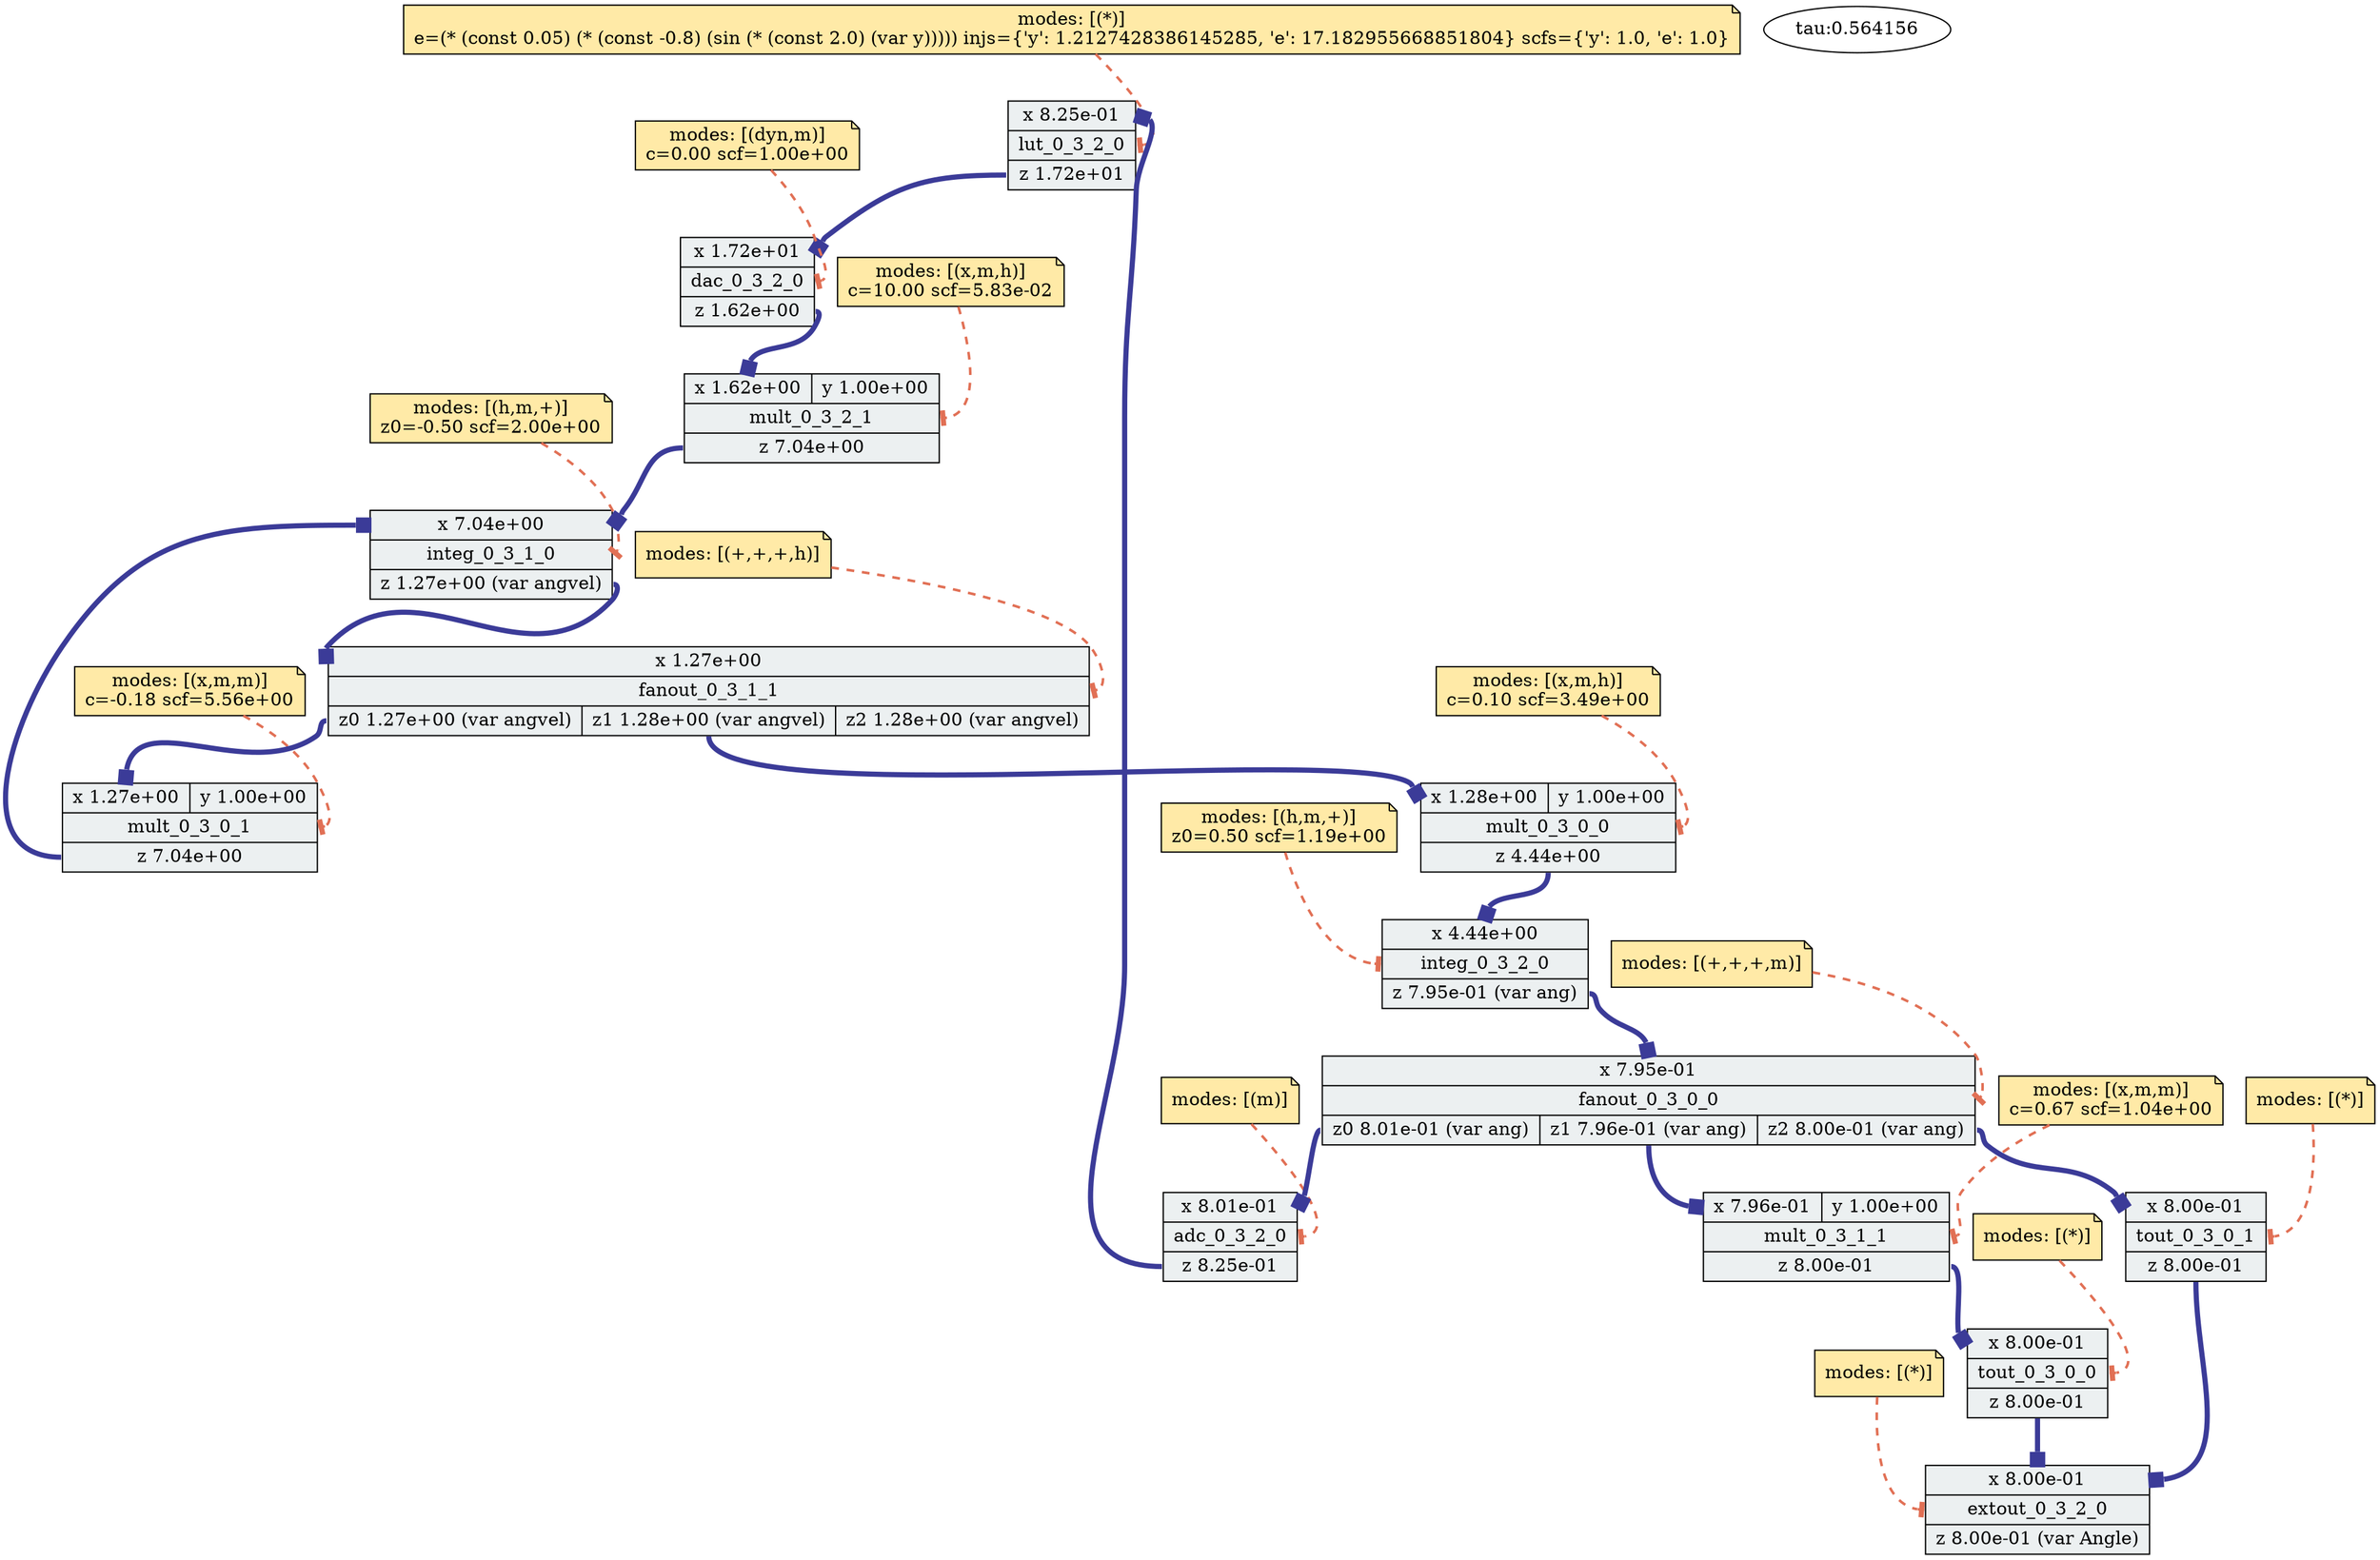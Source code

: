 digraph "adp-viz" {
	graph [overlap=false splines=true]
	shape=record
	lut_0_3_2_0 [label="{{<x> x
 8.25e-01} |<block> lut_0_3_2_0| {<z> z
 1.72e+01}}" fillcolor="#ecf0f1" shape=record style=filled]
	"lut_0_3_2_0-config" [label="\modes: [(*)]
e=(* (const 0.05) (* (const -0.8) (sin (* (const 2.0) (var y))))) injs={'y': 1.2127428386145285, 'e': 17.182955668851804} scfs={'y': 1.0, 'e': 1.0}" fillcolor="#ffeaa7" shape=note style=filled]
	"lut_0_3_2_0-config" -> lut_0_3_2_0:block [arrowhead=tee arrowtail=normal color="#e17055" penwidth=2 style=dashed]
	shape=record
	adc_0_3_2_0 [label="{{<x> x
 8.01e-01} |<block> adc_0_3_2_0| {<z> z
 8.25e-01}}" fillcolor="#ecf0f1" shape=record style=filled]
	"adc_0_3_2_0-config" [label="\modes: [(m)]" fillcolor="#ffeaa7" shape=note style=filled]
	"adc_0_3_2_0-config" -> adc_0_3_2_0:block [arrowhead=tee arrowtail=normal color="#e17055" penwidth=2 style=dashed]
	shape=record
	dac_0_3_2_0 [label="{{<x> x
 1.72e+01} |<block> dac_0_3_2_0| {<z> z
 1.62e+00}}" fillcolor="#ecf0f1" shape=record style=filled]
	"dac_0_3_2_0-config" [label="\modes: [(dyn,m)]
c=0.00 scf=1.00e+00" fillcolor="#ffeaa7" shape=note style=filled]
	"dac_0_3_2_0-config" -> dac_0_3_2_0:block [arrowhead=tee arrowtail=normal color="#e17055" penwidth=2 style=dashed]
	shape=record
	integ_0_3_1_0 [label="{{<x> x
 7.04e+00} |<block> integ_0_3_1_0| {<z> z
 1.27e+00
 (var angvel)}}" fillcolor="#ecf0f1" shape=record style=filled]
	"integ_0_3_1_0-config" [label="\modes: [(h,m,+)]
z0=-0.50 scf=2.00e+00" fillcolor="#ffeaa7" shape=note style=filled]
	"integ_0_3_1_0-config" -> integ_0_3_1_0:block [arrowhead=tee arrowtail=normal color="#e17055" penwidth=2 style=dashed]
	shape=record
	integ_0_3_2_0 [label="{{<x> x
 4.44e+00} |<block> integ_0_3_2_0| {<z> z
 7.95e-01
 (var ang)}}" fillcolor="#ecf0f1" shape=record style=filled]
	"integ_0_3_2_0-config" [label="\modes: [(h,m,+)]
z0=0.50 scf=1.19e+00" fillcolor="#ffeaa7" shape=note style=filled]
	"integ_0_3_2_0-config" -> integ_0_3_2_0:block [arrowhead=tee arrowtail=normal color="#e17055" penwidth=2 style=dashed]
	shape=record
	mult_0_3_0_1 [label="{{<x> x
 1.27e+00|<y> y
 1.00e+00} |<block> mult_0_3_0_1| {<z> z
 7.04e+00}}" fillcolor="#ecf0f1" shape=record style=filled]
	"mult_0_3_0_1-config" [label="\modes: [(x,m,m)]
c=-0.18 scf=5.56e+00" fillcolor="#ffeaa7" shape=note style=filled]
	"mult_0_3_0_1-config" -> mult_0_3_0_1:block [arrowhead=tee arrowtail=normal color="#e17055" penwidth=2 style=dashed]
	shape=record
	mult_0_3_2_1 [label="{{<x> x
 1.62e+00|<y> y
 1.00e+00} |<block> mult_0_3_2_1| {<z> z
 7.04e+00}}" fillcolor="#ecf0f1" shape=record style=filled]
	"mult_0_3_2_1-config" [label="\modes: [(x,m,h)]
c=10.00 scf=5.83e-02" fillcolor="#ffeaa7" shape=note style=filled]
	"mult_0_3_2_1-config" -> mult_0_3_2_1:block [arrowhead=tee arrowtail=normal color="#e17055" penwidth=2 style=dashed]
	shape=record
	mult_0_3_0_0 [label="{{<x> x
 1.28e+00|<y> y
 1.00e+00} |<block> mult_0_3_0_0| {<z> z
 4.44e+00}}" fillcolor="#ecf0f1" shape=record style=filled]
	"mult_0_3_0_0-config" [label="\modes: [(x,m,h)]
c=0.10 scf=3.49e+00" fillcolor="#ffeaa7" shape=note style=filled]
	"mult_0_3_0_0-config" -> mult_0_3_0_0:block [arrowhead=tee arrowtail=normal color="#e17055" penwidth=2 style=dashed]
	shape=record
	mult_0_3_1_1 [label="{{<x> x
 7.96e-01|<y> y
 1.00e+00} |<block> mult_0_3_1_1| {<z> z
 8.00e-01}}" fillcolor="#ecf0f1" shape=record style=filled]
	"mult_0_3_1_1-config" [label="\modes: [(x,m,m)]
c=0.67 scf=1.04e+00" fillcolor="#ffeaa7" shape=note style=filled]
	"mult_0_3_1_1-config" -> mult_0_3_1_1:block [arrowhead=tee arrowtail=normal color="#e17055" penwidth=2 style=dashed]
	shape=record
	extout_0_3_2_0 [label="{{<x> x
 8.00e-01} |<block> extout_0_3_2_0| {<z> z
 8.00e-01
 (var Angle)}}" fillcolor="#ecf0f1" shape=record style=filled]
	"extout_0_3_2_0-config" [label="\modes: [(*)]" fillcolor="#ffeaa7" shape=note style=filled]
	"extout_0_3_2_0-config" -> extout_0_3_2_0:block [arrowhead=tee arrowtail=normal color="#e17055" penwidth=2 style=dashed]
	shape=record
	fanout_0_3_1_1 [label="{{<x> x
 1.27e+00} |<block> fanout_0_3_1_1| {<z0> z0
 1.27e+00
 (var angvel)|<z1> z1
 1.28e+00
 (var angvel)|<z2> z2
 1.28e+00
 (var angvel)}}" fillcolor="#ecf0f1" shape=record style=filled]
	"fanout_0_3_1_1-config" [label="\modes: [(+,+,+,h)]" fillcolor="#ffeaa7" shape=note style=filled]
	"fanout_0_3_1_1-config" -> fanout_0_3_1_1:block [arrowhead=tee arrowtail=normal color="#e17055" penwidth=2 style=dashed]
	shape=record
	fanout_0_3_0_0 [label="{{<x> x
 7.95e-01} |<block> fanout_0_3_0_0| {<z0> z0
 8.01e-01
 (var ang)|<z1> z1
 7.96e-01
 (var ang)|<z2> z2
 8.00e-01
 (var ang)}}" fillcolor="#ecf0f1" shape=record style=filled]
	"fanout_0_3_0_0-config" [label="\modes: [(+,+,+,m)]" fillcolor="#ffeaa7" shape=note style=filled]
	"fanout_0_3_0_0-config" -> fanout_0_3_0_0:block [arrowhead=tee arrowtail=normal color="#e17055" penwidth=2 style=dashed]
	shape=record
	tout_0_3_0_0 [label="{{<x> x
 8.00e-01} |<block> tout_0_3_0_0| {<z> z
 8.00e-01}}" fillcolor="#ecf0f1" shape=record style=filled]
	"tout_0_3_0_0-config" [label="\modes: [(*)]" fillcolor="#ffeaa7" shape=note style=filled]
	"tout_0_3_0_0-config" -> tout_0_3_0_0:block [arrowhead=tee arrowtail=normal color="#e17055" penwidth=2 style=dashed]
	shape=record
	tout_0_3_0_1 [label="{{<x> x
 8.00e-01} |<block> tout_0_3_0_1| {<z> z
 8.00e-01}}" fillcolor="#ecf0f1" shape=record style=filled]
	"tout_0_3_0_1-config" [label="\modes: [(*)]" fillcolor="#ffeaa7" shape=note style=filled]
	"tout_0_3_0_1-config" -> tout_0_3_0_1:block [arrowhead=tee arrowtail=normal color="#e17055" penwidth=2 style=dashed]
	adc_0_3_2_0:z -> lut_0_3_2_0:x [arrowhead=box arrowtail=normal color="#3B3B98" penwidth=4]
	lut_0_3_2_0:z -> dac_0_3_2_0:x [arrowhead=box arrowtail=normal color="#3B3B98" penwidth=4]
	dac_0_3_2_0:z -> mult_0_3_2_1:x [arrowhead=box arrowtail=normal color="#3B3B98" penwidth=4]
	mult_0_3_0_1:z -> integ_0_3_1_0:x [arrowhead=box arrowtail=normal color="#3B3B98" penwidth=4]
	mult_0_3_2_1:z -> integ_0_3_1_0:x [arrowhead=box arrowtail=normal color="#3B3B98" penwidth=4]
	mult_0_3_0_0:z -> integ_0_3_2_0:x [arrowhead=box arrowtail=normal color="#3B3B98" penwidth=4]
	mult_0_3_1_1:z -> tout_0_3_0_0:x [arrowhead=box arrowtail=normal color="#3B3B98" penwidth=4]
	tout_0_3_0_0:z -> extout_0_3_2_0:x [arrowhead=box arrowtail=normal color="#3B3B98" penwidth=4]
	integ_0_3_1_0:z -> fanout_0_3_1_1:x [arrowhead=box arrowtail=normal color="#3B3B98" penwidth=4]
	integ_0_3_2_0:z -> fanout_0_3_0_0:x [arrowhead=box arrowtail=normal color="#3B3B98" penwidth=4]
	fanout_0_3_1_1:z0 -> mult_0_3_0_1:x [arrowhead=box arrowtail=normal color="#3B3B98" penwidth=4]
	fanout_0_3_1_1:z1 -> mult_0_3_0_0:x [arrowhead=box arrowtail=normal color="#3B3B98" penwidth=4]
	fanout_0_3_0_0:z0 -> adc_0_3_2_0:x [arrowhead=box arrowtail=normal color="#3B3B98" penwidth=4]
	fanout_0_3_0_0:z1 -> mult_0_3_1_1:x [arrowhead=box arrowtail=normal color="#3B3B98" penwidth=4]
	fanout_0_3_0_0:z2 -> tout_0_3_0_1:x [arrowhead=box arrowtail=normal color="#3B3B98" penwidth=4]
	tout_0_3_0_1:z -> extout_0_3_2_0:x [arrowhead=box arrowtail=normal color="#3B3B98" penwidth=4]
	time_const [label="tau:0.564156"]
}
